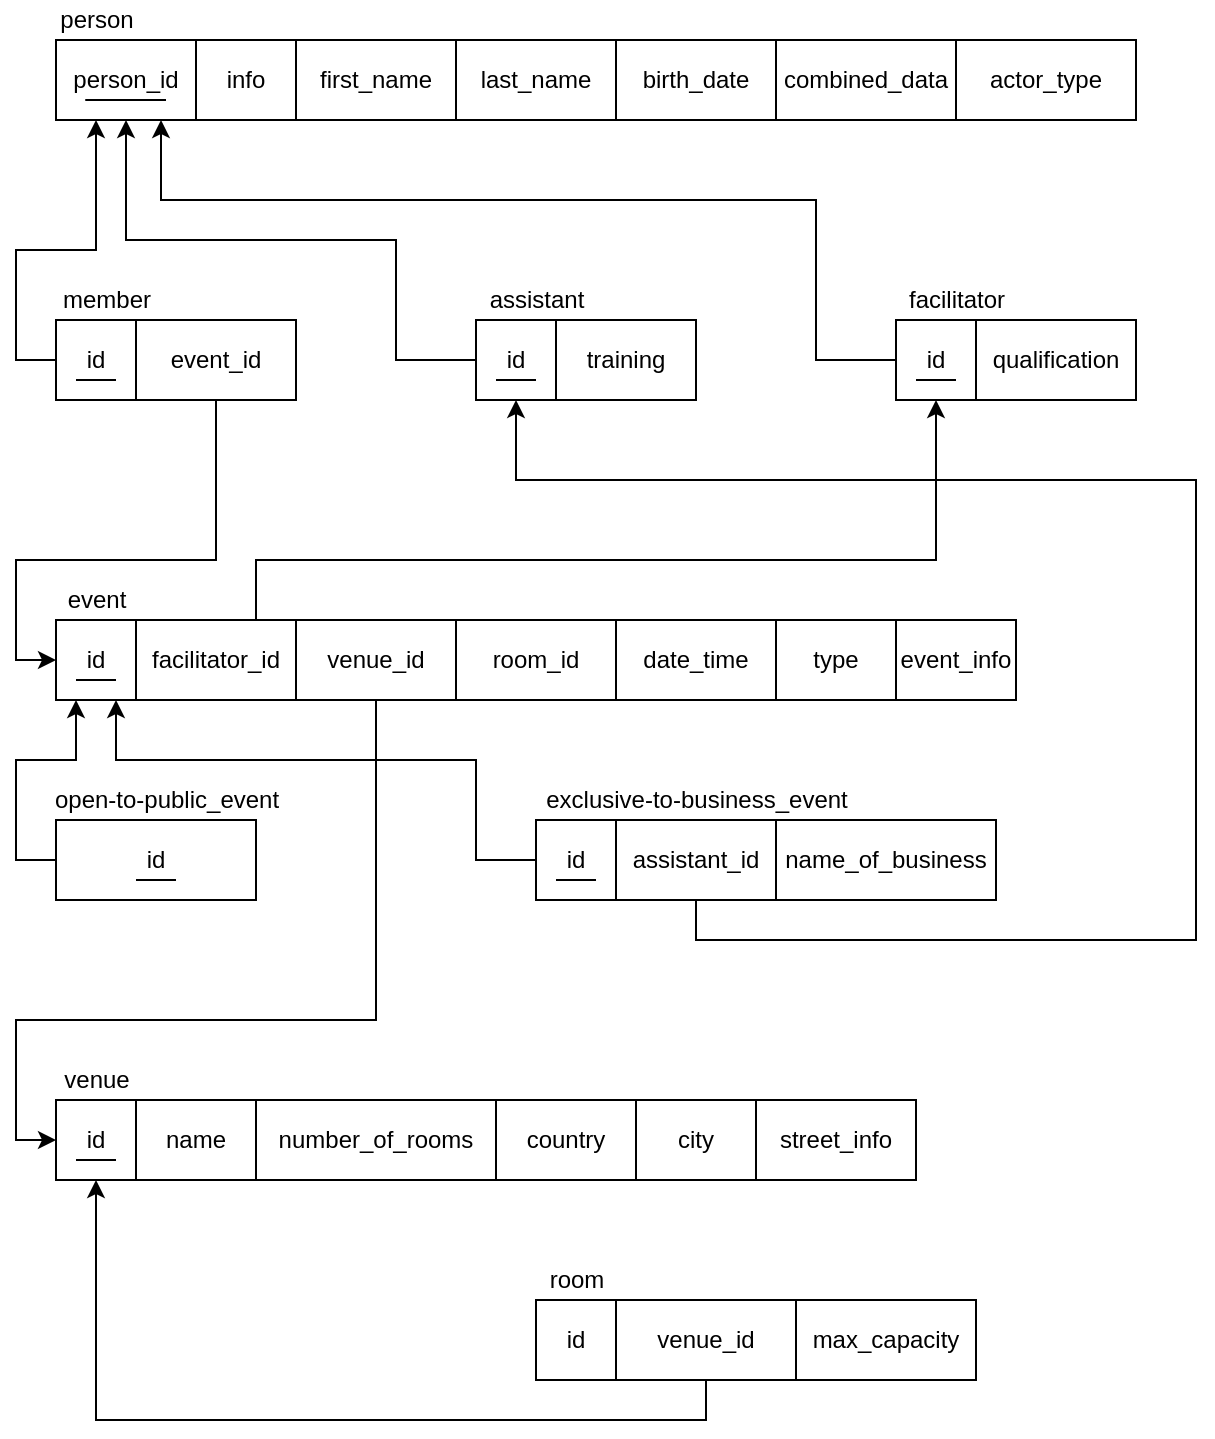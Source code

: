 <mxfile version="12.7.9" type="device"><diagram id="prkzPHUZGjJbM0pOF9hD" name="Page-1"><mxGraphModel dx="1038" dy="575" grid="1" gridSize="10" guides="1" tooltips="1" connect="1" arrows="1" fold="1" page="1" pageScale="1" pageWidth="850" pageHeight="1100" math="0" shadow="0"><root><mxCell id="0"/><mxCell id="1" parent="0"/><mxCell id="PJQMfBkcoL2yL3j6ExaM-7" value="" style="rounded=0;whiteSpace=wrap;html=1;" parent="1" vertex="1"><mxGeometry x="420" y="460" width="220" height="40" as="geometry"/></mxCell><mxCell id="PJQMfBkcoL2yL3j6ExaM-72" style="edgeStyle=orthogonalEdgeStyle;rounded=0;orthogonalLoop=1;jettySize=auto;html=1;exitX=0;exitY=0.5;exitDx=0;exitDy=0;entryX=0.25;entryY=1;entryDx=0;entryDy=0;" parent="1" source="PJQMfBkcoL2yL3j6ExaM-8" target="PJQMfBkcoL2yL3j6ExaM-22" edge="1"><mxGeometry relative="1" as="geometry"/></mxCell><mxCell id="PJQMfBkcoL2yL3j6ExaM-8" value="id" style="rounded=0;whiteSpace=wrap;html=1;" parent="1" vertex="1"><mxGeometry x="180" y="460" width="100" height="40" as="geometry"/></mxCell><mxCell id="PJQMfBkcoL2yL3j6ExaM-12" value="" style="rounded=0;whiteSpace=wrap;html=1;" parent="1" vertex="1"><mxGeometry x="180" y="70" width="540" height="40" as="geometry"/></mxCell><mxCell id="PJQMfBkcoL2yL3j6ExaM-13" value="" style="rounded=0;whiteSpace=wrap;html=1;" parent="1" vertex="1"><mxGeometry x="600" y="210" width="120" height="40" as="geometry"/></mxCell><mxCell id="jwORBzYuhannXjxh-Q_S-13" style="edgeStyle=orthogonalEdgeStyle;rounded=0;orthogonalLoop=1;jettySize=auto;html=1;entryX=0.5;entryY=1;entryDx=0;entryDy=0;" edge="1" parent="1" source="PJQMfBkcoL2yL3j6ExaM-14" target="jwORBzYuhannXjxh-Q_S-6"><mxGeometry relative="1" as="geometry"><mxPoint x="320" y="170" as="targetPoint"/><Array as="points"><mxPoint x="350" y="230"/><mxPoint x="350" y="170"/><mxPoint x="215" y="170"/></Array></mxGeometry></mxCell><mxCell id="PJQMfBkcoL2yL3j6ExaM-14" value="" style="rounded=0;whiteSpace=wrap;html=1;" parent="1" vertex="1"><mxGeometry x="390" y="210" width="110" height="40" as="geometry"/></mxCell><mxCell id="PJQMfBkcoL2yL3j6ExaM-15" value="" style="rounded=0;whiteSpace=wrap;html=1;" parent="1" vertex="1"><mxGeometry x="180" y="210" width="120" height="40" as="geometry"/></mxCell><mxCell id="PJQMfBkcoL2yL3j6ExaM-16" value="" style="rounded=0;whiteSpace=wrap;html=1;" parent="1" vertex="1"><mxGeometry x="420" y="700" width="200" height="40" as="geometry"/></mxCell><mxCell id="PJQMfBkcoL2yL3j6ExaM-17" value="" style="rounded=0;whiteSpace=wrap;html=1;" parent="1" vertex="1"><mxGeometry x="180" y="600" width="370" height="40" as="geometry"/></mxCell><mxCell id="PJQMfBkcoL2yL3j6ExaM-18" value="" style="rounded=0;whiteSpace=wrap;html=1;" parent="1" vertex="1"><mxGeometry x="180" y="360" width="480" height="40" as="geometry"/></mxCell><mxCell id="PJQMfBkcoL2yL3j6ExaM-76" style="edgeStyle=orthogonalEdgeStyle;rounded=0;orthogonalLoop=1;jettySize=auto;html=1;exitX=0;exitY=0.5;exitDx=0;exitDy=0;" parent="1" source="PJQMfBkcoL2yL3j6ExaM-20" edge="1"><mxGeometry relative="1" as="geometry"><mxPoint x="200" y="110" as="targetPoint"/><Array as="points"><mxPoint x="160" y="230"/><mxPoint x="160" y="175"/><mxPoint x="200" y="175"/><mxPoint x="200" y="140"/></Array></mxGeometry></mxCell><mxCell id="PJQMfBkcoL2yL3j6ExaM-20" value="id" style="whiteSpace=wrap;html=1;aspect=fixed;" parent="1" vertex="1"><mxGeometry x="180" y="210" width="40" height="40" as="geometry"/></mxCell><mxCell id="jwORBzYuhannXjxh-Q_S-14" style="edgeStyle=orthogonalEdgeStyle;rounded=0;orthogonalLoop=1;jettySize=auto;html=1;exitX=0;exitY=0.5;exitDx=0;exitDy=0;entryX=0.75;entryY=1;entryDx=0;entryDy=0;" edge="1" parent="1" source="PJQMfBkcoL2yL3j6ExaM-21" target="jwORBzYuhannXjxh-Q_S-6"><mxGeometry relative="1" as="geometry"><Array as="points"><mxPoint x="560" y="230"/><mxPoint x="560" y="150"/><mxPoint x="233" y="150"/></Array></mxGeometry></mxCell><mxCell id="PJQMfBkcoL2yL3j6ExaM-21" value="id" style="whiteSpace=wrap;html=1;aspect=fixed;" parent="1" vertex="1"><mxGeometry x="600" y="210" width="40" height="40" as="geometry"/></mxCell><mxCell id="PJQMfBkcoL2yL3j6ExaM-22" value="id" style="whiteSpace=wrap;html=1;aspect=fixed;" parent="1" vertex="1"><mxGeometry x="180" y="360" width="40" height="40" as="geometry"/></mxCell><mxCell id="PJQMfBkcoL2yL3j6ExaM-73" style="edgeStyle=orthogonalEdgeStyle;rounded=0;orthogonalLoop=1;jettySize=auto;html=1;exitX=0;exitY=0.5;exitDx=0;exitDy=0;entryX=0.75;entryY=1;entryDx=0;entryDy=0;" parent="1" source="PJQMfBkcoL2yL3j6ExaM-23" target="PJQMfBkcoL2yL3j6ExaM-22" edge="1"><mxGeometry relative="1" as="geometry"><Array as="points"><mxPoint x="390" y="480"/><mxPoint x="390" y="430"/><mxPoint x="210" y="430"/></Array></mxGeometry></mxCell><mxCell id="PJQMfBkcoL2yL3j6ExaM-23" value="id" style="whiteSpace=wrap;html=1;aspect=fixed;" parent="1" vertex="1"><mxGeometry x="420" y="460" width="40" height="40" as="geometry"/></mxCell><mxCell id="PJQMfBkcoL2yL3j6ExaM-24" value="id" style="whiteSpace=wrap;html=1;aspect=fixed;" parent="1" vertex="1"><mxGeometry x="180" y="600" width="40" height="40" as="geometry"/></mxCell><mxCell id="PJQMfBkcoL2yL3j6ExaM-25" value="id" style="whiteSpace=wrap;html=1;aspect=fixed;" parent="1" vertex="1"><mxGeometry x="420" y="700" width="40" height="40" as="geometry"/></mxCell><mxCell id="PJQMfBkcoL2yL3j6ExaM-26" value="person" style="text;html=1;align=center;verticalAlign=middle;resizable=0;points=[];autosize=1;" parent="1" vertex="1"><mxGeometry x="175" y="50" width="50" height="20" as="geometry"/></mxCell><mxCell id="PJQMfBkcoL2yL3j6ExaM-27" value="member" style="text;html=1;align=center;verticalAlign=middle;resizable=0;points=[];autosize=1;" parent="1" vertex="1"><mxGeometry x="175" y="190" width="60" height="20" as="geometry"/></mxCell><mxCell id="PJQMfBkcoL2yL3j6ExaM-30" value="assistant" style="text;html=1;align=center;verticalAlign=middle;resizable=0;points=[];autosize=1;" parent="1" vertex="1"><mxGeometry x="390" y="190" width="60" height="20" as="geometry"/></mxCell><mxCell id="PJQMfBkcoL2yL3j6ExaM-33" value="facilitator" style="text;html=1;align=center;verticalAlign=middle;resizable=0;points=[];autosize=1;" parent="1" vertex="1"><mxGeometry x="600" y="190" width="60" height="20" as="geometry"/></mxCell><mxCell id="PJQMfBkcoL2yL3j6ExaM-34" value="event" style="text;html=1;align=center;verticalAlign=middle;resizable=0;points=[];autosize=1;" parent="1" vertex="1"><mxGeometry x="180" y="340" width="40" height="20" as="geometry"/></mxCell><mxCell id="PJQMfBkcoL2yL3j6ExaM-35" value="open-to-public_event" style="text;html=1;align=center;verticalAlign=middle;resizable=0;points=[];autosize=1;" parent="1" vertex="1"><mxGeometry x="175" y="440" width="120" height="20" as="geometry"/></mxCell><mxCell id="PJQMfBkcoL2yL3j6ExaM-37" value="exclusive-to-business_event" style="text;html=1;align=center;verticalAlign=middle;resizable=0;points=[];autosize=1;" parent="1" vertex="1"><mxGeometry x="420" y="440" width="160" height="20" as="geometry"/></mxCell><mxCell id="PJQMfBkcoL2yL3j6ExaM-82" style="edgeStyle=orthogonalEdgeStyle;rounded=0;orthogonalLoop=1;jettySize=auto;html=1;exitX=0.5;exitY=1;exitDx=0;exitDy=0;entryX=0.5;entryY=1;entryDx=0;entryDy=0;" parent="1" source="PJQMfBkcoL2yL3j6ExaM-39" edge="1" target="jwORBzYuhannXjxh-Q_S-15"><mxGeometry relative="1" as="geometry"><mxPoint x="425" y="270" as="targetPoint"/><Array as="points"><mxPoint x="500" y="520"/><mxPoint x="750" y="520"/><mxPoint x="750" y="290"/><mxPoint x="410" y="290"/></Array></mxGeometry></mxCell><mxCell id="PJQMfBkcoL2yL3j6ExaM-39" value="assistant_id" style="rounded=0;whiteSpace=wrap;html=1;" parent="1" vertex="1"><mxGeometry x="460" y="460" width="80" height="40" as="geometry"/></mxCell><mxCell id="PJQMfBkcoL2yL3j6ExaM-40" value="name_of_business" style="rounded=0;whiteSpace=wrap;html=1;" parent="1" vertex="1"><mxGeometry x="540" y="460" width="110" height="40" as="geometry"/></mxCell><mxCell id="PJQMfBkcoL2yL3j6ExaM-41" value="number_of_rooms" style="rounded=0;whiteSpace=wrap;html=1;" parent="1" vertex="1"><mxGeometry x="280" y="600" width="120" height="40" as="geometry"/></mxCell><mxCell id="PJQMfBkcoL2yL3j6ExaM-42" value="country" style="rounded=0;whiteSpace=wrap;html=1;" parent="1" vertex="1"><mxGeometry x="400" y="600" width="70" height="40" as="geometry"/></mxCell><mxCell id="PJQMfBkcoL2yL3j6ExaM-43" value="city" style="rounded=0;whiteSpace=wrap;html=1;" parent="1" vertex="1"><mxGeometry x="470" y="600" width="60" height="40" as="geometry"/></mxCell><mxCell id="PJQMfBkcoL2yL3j6ExaM-44" value="street_info" style="rounded=0;whiteSpace=wrap;html=1;" parent="1" vertex="1"><mxGeometry x="530" y="600" width="80" height="40" as="geometry"/></mxCell><mxCell id="PJQMfBkcoL2yL3j6ExaM-45" value="venue" style="text;html=1;align=center;verticalAlign=middle;resizable=0;points=[];autosize=1;" parent="1" vertex="1"><mxGeometry x="175" y="580" width="50" height="20" as="geometry"/></mxCell><mxCell id="PJQMfBkcoL2yL3j6ExaM-47" value="info" style="rounded=0;whiteSpace=wrap;html=1;" parent="1" vertex="1"><mxGeometry x="250" y="70" width="50" height="40" as="geometry"/></mxCell><mxCell id="PJQMfBkcoL2yL3j6ExaM-48" value="first_name" style="rounded=0;whiteSpace=wrap;html=1;" parent="1" vertex="1"><mxGeometry x="300" y="70" width="80" height="40" as="geometry"/></mxCell><mxCell id="PJQMfBkcoL2yL3j6ExaM-49" value="last_name" style="rounded=0;whiteSpace=wrap;html=1;" parent="1" vertex="1"><mxGeometry x="380" y="70" width="80" height="40" as="geometry"/></mxCell><mxCell id="PJQMfBkcoL2yL3j6ExaM-50" value="birth_date" style="rounded=0;whiteSpace=wrap;html=1;" parent="1" vertex="1"><mxGeometry x="460" y="70" width="80" height="40" as="geometry"/></mxCell><mxCell id="PJQMfBkcoL2yL3j6ExaM-51" value="combined_data" style="rounded=0;whiteSpace=wrap;html=1;" parent="1" vertex="1"><mxGeometry x="540" y="70" width="90" height="40" as="geometry"/></mxCell><mxCell id="PJQMfBkcoL2yL3j6ExaM-52" value="actor_type" style="rounded=0;whiteSpace=wrap;html=1;" parent="1" vertex="1"><mxGeometry x="630" y="70" width="90" height="40" as="geometry"/></mxCell><mxCell id="PJQMfBkcoL2yL3j6ExaM-77" style="edgeStyle=orthogonalEdgeStyle;rounded=0;orthogonalLoop=1;jettySize=auto;html=1;entryX=0;entryY=0.5;entryDx=0;entryDy=0;" parent="1" source="PJQMfBkcoL2yL3j6ExaM-53" target="PJQMfBkcoL2yL3j6ExaM-22" edge="1"><mxGeometry relative="1" as="geometry"><mxPoint x="170" y="390" as="targetPoint"/><Array as="points"><mxPoint x="260" y="330"/><mxPoint x="160" y="330"/><mxPoint x="160" y="380"/></Array></mxGeometry></mxCell><mxCell id="PJQMfBkcoL2yL3j6ExaM-53" value="event_id" style="rounded=0;whiteSpace=wrap;html=1;" parent="1" vertex="1"><mxGeometry x="220" y="210" width="80" height="40" as="geometry"/></mxCell><mxCell id="PJQMfBkcoL2yL3j6ExaM-54" value="qualification" style="rounded=0;whiteSpace=wrap;html=1;" parent="1" vertex="1"><mxGeometry x="640" y="210" width="80" height="40" as="geometry"/></mxCell><mxCell id="PJQMfBkcoL2yL3j6ExaM-78" style="edgeStyle=orthogonalEdgeStyle;rounded=0;orthogonalLoop=1;jettySize=auto;html=1;exitX=0.75;exitY=0;exitDx=0;exitDy=0;entryX=0.5;entryY=1;entryDx=0;entryDy=0;" parent="1" source="PJQMfBkcoL2yL3j6ExaM-55" target="PJQMfBkcoL2yL3j6ExaM-21" edge="1"><mxGeometry relative="1" as="geometry"><Array as="points"><mxPoint x="280" y="330"/><mxPoint x="620" y="330"/></Array></mxGeometry></mxCell><mxCell id="PJQMfBkcoL2yL3j6ExaM-55" value="facilitator_id" style="rounded=0;whiteSpace=wrap;html=1;" parent="1" vertex="1"><mxGeometry x="220" y="360" width="80" height="40" as="geometry"/></mxCell><mxCell id="PJQMfBkcoL2yL3j6ExaM-79" style="edgeStyle=orthogonalEdgeStyle;rounded=0;orthogonalLoop=1;jettySize=auto;html=1;exitX=0.5;exitY=1;exitDx=0;exitDy=0;entryX=0;entryY=0.5;entryDx=0;entryDy=0;" parent="1" source="PJQMfBkcoL2yL3j6ExaM-56" target="PJQMfBkcoL2yL3j6ExaM-24" edge="1"><mxGeometry relative="1" as="geometry"><mxPoint x="160" y="620" as="targetPoint"/><Array as="points"><mxPoint x="340" y="560"/><mxPoint x="160" y="560"/><mxPoint x="160" y="620"/></Array></mxGeometry></mxCell><mxCell id="PJQMfBkcoL2yL3j6ExaM-56" value="venue_id" style="rounded=0;whiteSpace=wrap;html=1;" parent="1" vertex="1"><mxGeometry x="300" y="360" width="80" height="40" as="geometry"/></mxCell><mxCell id="PJQMfBkcoL2yL3j6ExaM-57" value="room_id" style="rounded=0;whiteSpace=wrap;html=1;" parent="1" vertex="1"><mxGeometry x="380" y="360" width="80" height="40" as="geometry"/></mxCell><mxCell id="PJQMfBkcoL2yL3j6ExaM-58" value="date_time" style="rounded=0;whiteSpace=wrap;html=1;" parent="1" vertex="1"><mxGeometry x="460" y="360" width="80" height="40" as="geometry"/></mxCell><mxCell id="PJQMfBkcoL2yL3j6ExaM-59" value="type" style="rounded=0;whiteSpace=wrap;html=1;" parent="1" vertex="1"><mxGeometry x="540" y="360" width="60" height="40" as="geometry"/></mxCell><mxCell id="PJQMfBkcoL2yL3j6ExaM-83" style="edgeStyle=orthogonalEdgeStyle;rounded=0;orthogonalLoop=1;jettySize=auto;html=1;exitX=0.5;exitY=1;exitDx=0;exitDy=0;entryX=0.5;entryY=1;entryDx=0;entryDy=0;" parent="1" source="PJQMfBkcoL2yL3j6ExaM-60" target="PJQMfBkcoL2yL3j6ExaM-24" edge="1"><mxGeometry relative="1" as="geometry"/></mxCell><mxCell id="PJQMfBkcoL2yL3j6ExaM-60" value="venue_id" style="rounded=0;whiteSpace=wrap;html=1;" parent="1" vertex="1"><mxGeometry x="460" y="700" width="90" height="40" as="geometry"/></mxCell><mxCell id="PJQMfBkcoL2yL3j6ExaM-61" value="max_capacity" style="rounded=0;whiteSpace=wrap;html=1;" parent="1" vertex="1"><mxGeometry x="550" y="700" width="90" height="40" as="geometry"/></mxCell><mxCell id="PJQMfBkcoL2yL3j6ExaM-62" value="room" style="text;html=1;align=center;verticalAlign=middle;resizable=0;points=[];autosize=1;" parent="1" vertex="1"><mxGeometry x="420" y="680" width="40" height="20" as="geometry"/></mxCell><mxCell id="PJQMfBkcoL2yL3j6ExaM-65" value="" style="endArrow=none;html=1;" parent="1" edge="1"><mxGeometry width="50" height="50" relative="1" as="geometry"><mxPoint x="190" y="240" as="sourcePoint"/><mxPoint x="210" y="240" as="targetPoint"/></mxGeometry></mxCell><mxCell id="PJQMfBkcoL2yL3j6ExaM-67" value="" style="endArrow=none;html=1;" parent="1" edge="1"><mxGeometry width="50" height="50" relative="1" as="geometry"><mxPoint x="610" y="240" as="sourcePoint"/><mxPoint x="630" y="240" as="targetPoint"/></mxGeometry></mxCell><mxCell id="PJQMfBkcoL2yL3j6ExaM-68" value="" style="endArrow=none;html=1;" parent="1" edge="1"><mxGeometry width="50" height="50" relative="1" as="geometry"><mxPoint x="190" y="630" as="sourcePoint"/><mxPoint x="210" y="630" as="targetPoint"/></mxGeometry></mxCell><mxCell id="PJQMfBkcoL2yL3j6ExaM-69" value="" style="endArrow=none;html=1;" parent="1" edge="1"><mxGeometry width="50" height="50" relative="1" as="geometry"><mxPoint x="190" y="390" as="sourcePoint"/><mxPoint x="210" y="390" as="targetPoint"/></mxGeometry></mxCell><mxCell id="PJQMfBkcoL2yL3j6ExaM-70" value="" style="endArrow=none;html=1;" parent="1" edge="1"><mxGeometry width="50" height="50" relative="1" as="geometry"><mxPoint x="220" y="490" as="sourcePoint"/><mxPoint x="240" y="490" as="targetPoint"/></mxGeometry></mxCell><mxCell id="PJQMfBkcoL2yL3j6ExaM-71" value="" style="endArrow=none;html=1;" parent="1" edge="1"><mxGeometry width="50" height="50" relative="1" as="geometry"><mxPoint x="430" y="490" as="sourcePoint"/><mxPoint x="450" y="490" as="targetPoint"/></mxGeometry></mxCell><mxCell id="0CzDj9eet8RVf-a236Mi-2" value="event_info" style="rounded=0;whiteSpace=wrap;html=1;" parent="1" vertex="1"><mxGeometry x="600" y="360" width="60" height="40" as="geometry"/></mxCell><mxCell id="jwORBzYuhannXjxh-Q_S-5" value="name" style="rounded=0;whiteSpace=wrap;html=1;" vertex="1" parent="1"><mxGeometry x="220" y="600" width="60" height="40" as="geometry"/></mxCell><mxCell id="jwORBzYuhannXjxh-Q_S-6" value="person_id" style="rounded=0;whiteSpace=wrap;html=1;" vertex="1" parent="1"><mxGeometry x="180" y="70" width="70" height="40" as="geometry"/></mxCell><mxCell id="jwORBzYuhannXjxh-Q_S-7" value="" style="endArrow=none;html=1;" edge="1" parent="1"><mxGeometry width="50" height="50" relative="1" as="geometry"><mxPoint x="215" y="100" as="sourcePoint"/><mxPoint x="235" y="100" as="targetPoint"/><Array as="points"><mxPoint x="190" y="100"/><mxPoint x="215" y="100"/></Array></mxGeometry></mxCell><mxCell id="jwORBzYuhannXjxh-Q_S-15" value="id" style="whiteSpace=wrap;html=1;aspect=fixed;" vertex="1" parent="1"><mxGeometry x="390" y="210" width="40" height="40" as="geometry"/></mxCell><mxCell id="jwORBzYuhannXjxh-Q_S-16" value="" style="endArrow=none;html=1;" edge="1" parent="1"><mxGeometry width="50" height="50" relative="1" as="geometry"><mxPoint x="400" y="240" as="sourcePoint"/><mxPoint x="420" y="240" as="targetPoint"/></mxGeometry></mxCell><mxCell id="jwORBzYuhannXjxh-Q_S-18" value="training" style="rounded=0;whiteSpace=wrap;html=1;" vertex="1" parent="1"><mxGeometry x="430" y="210" width="70" height="40" as="geometry"/></mxCell></root></mxGraphModel></diagram></mxfile>
